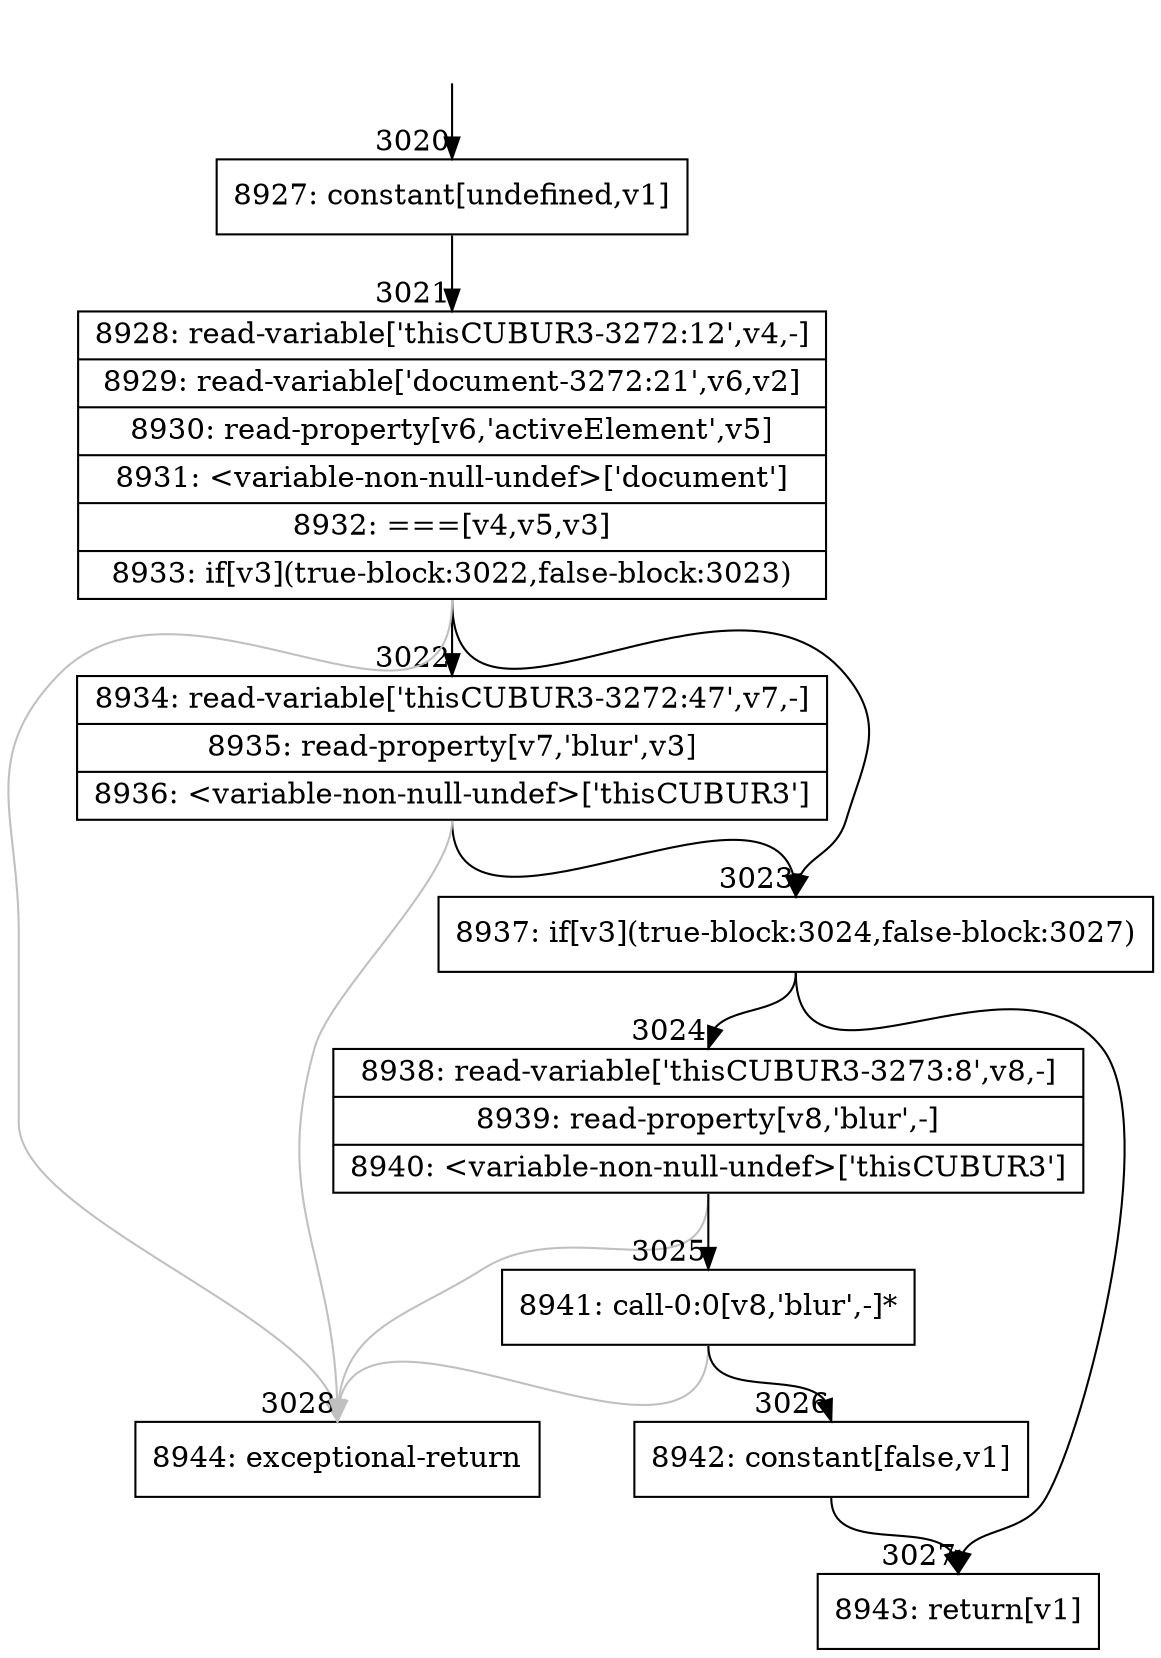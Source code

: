 digraph {
rankdir="TD"
BB_entry182[shape=none,label=""];
BB_entry182 -> BB3020 [tailport=s, headport=n, headlabel="    3020"]
BB3020 [shape=record label="{8927: constant[undefined,v1]}" ] 
BB3020 -> BB3021 [tailport=s, headport=n, headlabel="      3021"]
BB3021 [shape=record label="{8928: read-variable['thisCUBUR3-3272:12',v4,-]|8929: read-variable['document-3272:21',v6,v2]|8930: read-property[v6,'activeElement',v5]|8931: \<variable-non-null-undef\>['document']|8932: ===[v4,v5,v3]|8933: if[v3](true-block:3022,false-block:3023)}" ] 
BB3021 -> BB3023 [tailport=s, headport=n, headlabel="      3023"]
BB3021 -> BB3022 [tailport=s, headport=n, headlabel="      3022"]
BB3021 -> BB3028 [tailport=s, headport=n, color=gray, headlabel="      3028"]
BB3022 [shape=record label="{8934: read-variable['thisCUBUR3-3272:47',v7,-]|8935: read-property[v7,'blur',v3]|8936: \<variable-non-null-undef\>['thisCUBUR3']}" ] 
BB3022 -> BB3023 [tailport=s, headport=n]
BB3022 -> BB3028 [tailport=s, headport=n, color=gray]
BB3023 [shape=record label="{8937: if[v3](true-block:3024,false-block:3027)}" ] 
BB3023 -> BB3024 [tailport=s, headport=n, headlabel="      3024"]
BB3023 -> BB3027 [tailport=s, headport=n, headlabel="      3027"]
BB3024 [shape=record label="{8938: read-variable['thisCUBUR3-3273:8',v8,-]|8939: read-property[v8,'blur',-]|8940: \<variable-non-null-undef\>['thisCUBUR3']}" ] 
BB3024 -> BB3025 [tailport=s, headport=n, headlabel="      3025"]
BB3024 -> BB3028 [tailport=s, headport=n, color=gray]
BB3025 [shape=record label="{8941: call-0:0[v8,'blur',-]*}" ] 
BB3025 -> BB3026 [tailport=s, headport=n, headlabel="      3026"]
BB3025 -> BB3028 [tailport=s, headport=n, color=gray]
BB3026 [shape=record label="{8942: constant[false,v1]}" ] 
BB3026 -> BB3027 [tailport=s, headport=n]
BB3027 [shape=record label="{8943: return[v1]}" ] 
BB3028 [shape=record label="{8944: exceptional-return}" ] 
}
